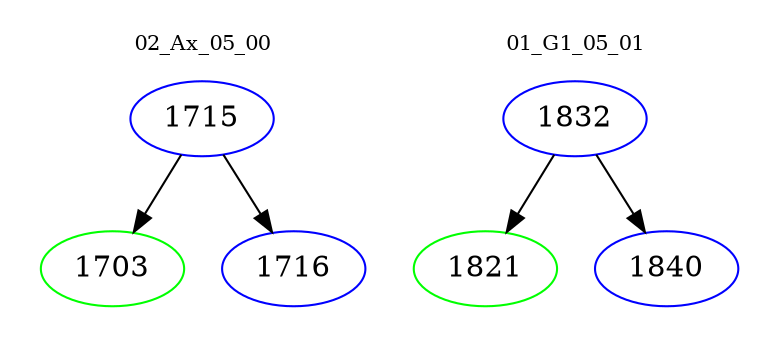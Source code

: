 digraph{
subgraph cluster_0 {
color = white
label = "02_Ax_05_00";
fontsize=10;
T0_1715 [label="1715", color="blue"]
T0_1715 -> T0_1703 [color="black"]
T0_1703 [label="1703", color="green"]
T0_1715 -> T0_1716 [color="black"]
T0_1716 [label="1716", color="blue"]
}
subgraph cluster_1 {
color = white
label = "01_G1_05_01";
fontsize=10;
T1_1832 [label="1832", color="blue"]
T1_1832 -> T1_1821 [color="black"]
T1_1821 [label="1821", color="green"]
T1_1832 -> T1_1840 [color="black"]
T1_1840 [label="1840", color="blue"]
}
}
